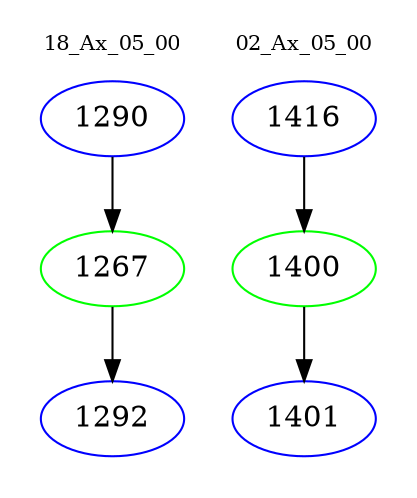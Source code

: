 digraph{
subgraph cluster_0 {
color = white
label = "18_Ax_05_00";
fontsize=10;
T0_1290 [label="1290", color="blue"]
T0_1290 -> T0_1267 [color="black"]
T0_1267 [label="1267", color="green"]
T0_1267 -> T0_1292 [color="black"]
T0_1292 [label="1292", color="blue"]
}
subgraph cluster_1 {
color = white
label = "02_Ax_05_00";
fontsize=10;
T1_1416 [label="1416", color="blue"]
T1_1416 -> T1_1400 [color="black"]
T1_1400 [label="1400", color="green"]
T1_1400 -> T1_1401 [color="black"]
T1_1401 [label="1401", color="blue"]
}
}
